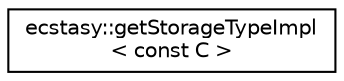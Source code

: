 digraph "Graphical Class Hierarchy"
{
 // LATEX_PDF_SIZE
  edge [fontname="Helvetica",fontsize="10",labelfontname="Helvetica",labelfontsize="10"];
  node [fontname="Helvetica",fontsize="10",shape=record];
  rankdir="LR";
  Node0 [label="ecstasy::getStorageTypeImpl\l\< const C \>",height=0.2,width=0.4,color="black", fillcolor="white", style="filled",URL="$structecstasy_1_1get_storage_type_impl_3_01const_01_c_01_4.html",tooltip=" "];
}
